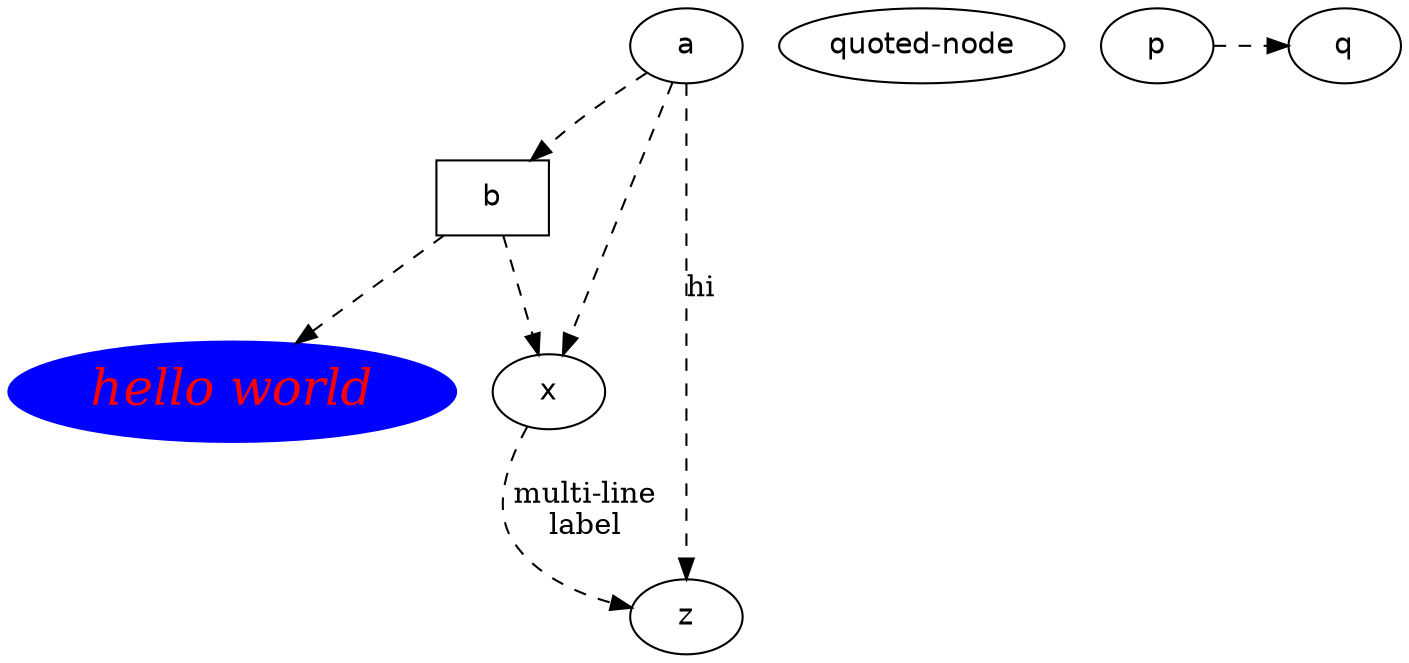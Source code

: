 digraph test123 { 
  node [fontname="Helvetica"];
  edge [style=dashed];
  penwidth=2.0;
  a->b->c; 
  a->x; 
  b[shape=box]; 
  c[label="hello world",color=blue,fontsize=24, fontname="Palatino-Italic",fontcolor=red,style=filled]; 
  a->z[label="hi", weight=100]; 
  x->z[label="multi-line\nlabel"]; 
  b->x; 
  "quoted-node";
  {rank=same; p; q; p -> q; } 
}